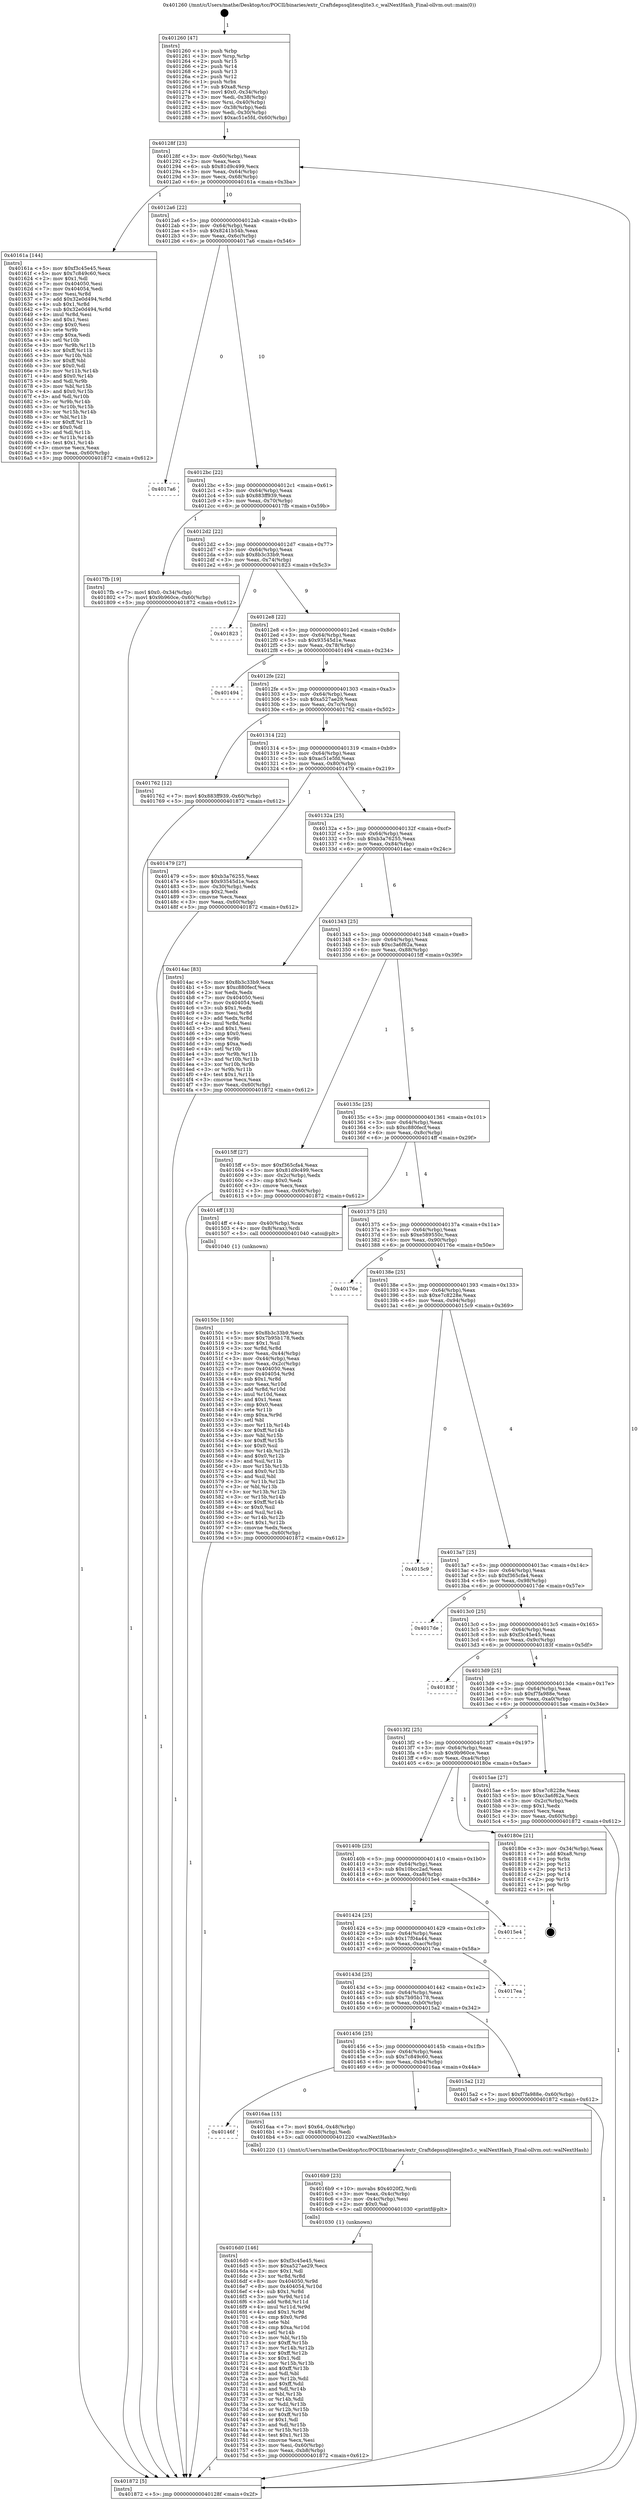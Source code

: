 digraph "0x401260" {
  label = "0x401260 (/mnt/c/Users/mathe/Desktop/tcc/POCII/binaries/extr_Craftdepssqlitesqlite3.c_walNextHash_Final-ollvm.out::main(0))"
  labelloc = "t"
  node[shape=record]

  Entry [label="",width=0.3,height=0.3,shape=circle,fillcolor=black,style=filled]
  "0x40128f" [label="{
     0x40128f [23]\l
     | [instrs]\l
     &nbsp;&nbsp;0x40128f \<+3\>: mov -0x60(%rbp),%eax\l
     &nbsp;&nbsp;0x401292 \<+2\>: mov %eax,%ecx\l
     &nbsp;&nbsp;0x401294 \<+6\>: sub $0x81d9c499,%ecx\l
     &nbsp;&nbsp;0x40129a \<+3\>: mov %eax,-0x64(%rbp)\l
     &nbsp;&nbsp;0x40129d \<+3\>: mov %ecx,-0x68(%rbp)\l
     &nbsp;&nbsp;0x4012a0 \<+6\>: je 000000000040161a \<main+0x3ba\>\l
  }"]
  "0x40161a" [label="{
     0x40161a [144]\l
     | [instrs]\l
     &nbsp;&nbsp;0x40161a \<+5\>: mov $0xf3c45e45,%eax\l
     &nbsp;&nbsp;0x40161f \<+5\>: mov $0x7c849c60,%ecx\l
     &nbsp;&nbsp;0x401624 \<+2\>: mov $0x1,%dl\l
     &nbsp;&nbsp;0x401626 \<+7\>: mov 0x404050,%esi\l
     &nbsp;&nbsp;0x40162d \<+7\>: mov 0x404054,%edi\l
     &nbsp;&nbsp;0x401634 \<+3\>: mov %esi,%r8d\l
     &nbsp;&nbsp;0x401637 \<+7\>: add $0x32e0d494,%r8d\l
     &nbsp;&nbsp;0x40163e \<+4\>: sub $0x1,%r8d\l
     &nbsp;&nbsp;0x401642 \<+7\>: sub $0x32e0d494,%r8d\l
     &nbsp;&nbsp;0x401649 \<+4\>: imul %r8d,%esi\l
     &nbsp;&nbsp;0x40164d \<+3\>: and $0x1,%esi\l
     &nbsp;&nbsp;0x401650 \<+3\>: cmp $0x0,%esi\l
     &nbsp;&nbsp;0x401653 \<+4\>: sete %r9b\l
     &nbsp;&nbsp;0x401657 \<+3\>: cmp $0xa,%edi\l
     &nbsp;&nbsp;0x40165a \<+4\>: setl %r10b\l
     &nbsp;&nbsp;0x40165e \<+3\>: mov %r9b,%r11b\l
     &nbsp;&nbsp;0x401661 \<+4\>: xor $0xff,%r11b\l
     &nbsp;&nbsp;0x401665 \<+3\>: mov %r10b,%bl\l
     &nbsp;&nbsp;0x401668 \<+3\>: xor $0xff,%bl\l
     &nbsp;&nbsp;0x40166b \<+3\>: xor $0x0,%dl\l
     &nbsp;&nbsp;0x40166e \<+3\>: mov %r11b,%r14b\l
     &nbsp;&nbsp;0x401671 \<+4\>: and $0x0,%r14b\l
     &nbsp;&nbsp;0x401675 \<+3\>: and %dl,%r9b\l
     &nbsp;&nbsp;0x401678 \<+3\>: mov %bl,%r15b\l
     &nbsp;&nbsp;0x40167b \<+4\>: and $0x0,%r15b\l
     &nbsp;&nbsp;0x40167f \<+3\>: and %dl,%r10b\l
     &nbsp;&nbsp;0x401682 \<+3\>: or %r9b,%r14b\l
     &nbsp;&nbsp;0x401685 \<+3\>: or %r10b,%r15b\l
     &nbsp;&nbsp;0x401688 \<+3\>: xor %r15b,%r14b\l
     &nbsp;&nbsp;0x40168b \<+3\>: or %bl,%r11b\l
     &nbsp;&nbsp;0x40168e \<+4\>: xor $0xff,%r11b\l
     &nbsp;&nbsp;0x401692 \<+3\>: or $0x0,%dl\l
     &nbsp;&nbsp;0x401695 \<+3\>: and %dl,%r11b\l
     &nbsp;&nbsp;0x401698 \<+3\>: or %r11b,%r14b\l
     &nbsp;&nbsp;0x40169b \<+4\>: test $0x1,%r14b\l
     &nbsp;&nbsp;0x40169f \<+3\>: cmovne %ecx,%eax\l
     &nbsp;&nbsp;0x4016a2 \<+3\>: mov %eax,-0x60(%rbp)\l
     &nbsp;&nbsp;0x4016a5 \<+5\>: jmp 0000000000401872 \<main+0x612\>\l
  }"]
  "0x4012a6" [label="{
     0x4012a6 [22]\l
     | [instrs]\l
     &nbsp;&nbsp;0x4012a6 \<+5\>: jmp 00000000004012ab \<main+0x4b\>\l
     &nbsp;&nbsp;0x4012ab \<+3\>: mov -0x64(%rbp),%eax\l
     &nbsp;&nbsp;0x4012ae \<+5\>: sub $0x8241b54b,%eax\l
     &nbsp;&nbsp;0x4012b3 \<+3\>: mov %eax,-0x6c(%rbp)\l
     &nbsp;&nbsp;0x4012b6 \<+6\>: je 00000000004017a6 \<main+0x546\>\l
  }"]
  Exit [label="",width=0.3,height=0.3,shape=circle,fillcolor=black,style=filled,peripheries=2]
  "0x4017a6" [label="{
     0x4017a6\l
  }", style=dashed]
  "0x4012bc" [label="{
     0x4012bc [22]\l
     | [instrs]\l
     &nbsp;&nbsp;0x4012bc \<+5\>: jmp 00000000004012c1 \<main+0x61\>\l
     &nbsp;&nbsp;0x4012c1 \<+3\>: mov -0x64(%rbp),%eax\l
     &nbsp;&nbsp;0x4012c4 \<+5\>: sub $0x883ff939,%eax\l
     &nbsp;&nbsp;0x4012c9 \<+3\>: mov %eax,-0x70(%rbp)\l
     &nbsp;&nbsp;0x4012cc \<+6\>: je 00000000004017fb \<main+0x59b\>\l
  }"]
  "0x4016d0" [label="{
     0x4016d0 [146]\l
     | [instrs]\l
     &nbsp;&nbsp;0x4016d0 \<+5\>: mov $0xf3c45e45,%esi\l
     &nbsp;&nbsp;0x4016d5 \<+5\>: mov $0xa527ae29,%ecx\l
     &nbsp;&nbsp;0x4016da \<+2\>: mov $0x1,%dl\l
     &nbsp;&nbsp;0x4016dc \<+3\>: xor %r8d,%r8d\l
     &nbsp;&nbsp;0x4016df \<+8\>: mov 0x404050,%r9d\l
     &nbsp;&nbsp;0x4016e7 \<+8\>: mov 0x404054,%r10d\l
     &nbsp;&nbsp;0x4016ef \<+4\>: sub $0x1,%r8d\l
     &nbsp;&nbsp;0x4016f3 \<+3\>: mov %r9d,%r11d\l
     &nbsp;&nbsp;0x4016f6 \<+3\>: add %r8d,%r11d\l
     &nbsp;&nbsp;0x4016f9 \<+4\>: imul %r11d,%r9d\l
     &nbsp;&nbsp;0x4016fd \<+4\>: and $0x1,%r9d\l
     &nbsp;&nbsp;0x401701 \<+4\>: cmp $0x0,%r9d\l
     &nbsp;&nbsp;0x401705 \<+3\>: sete %bl\l
     &nbsp;&nbsp;0x401708 \<+4\>: cmp $0xa,%r10d\l
     &nbsp;&nbsp;0x40170c \<+4\>: setl %r14b\l
     &nbsp;&nbsp;0x401710 \<+3\>: mov %bl,%r15b\l
     &nbsp;&nbsp;0x401713 \<+4\>: xor $0xff,%r15b\l
     &nbsp;&nbsp;0x401717 \<+3\>: mov %r14b,%r12b\l
     &nbsp;&nbsp;0x40171a \<+4\>: xor $0xff,%r12b\l
     &nbsp;&nbsp;0x40171e \<+3\>: xor $0x1,%dl\l
     &nbsp;&nbsp;0x401721 \<+3\>: mov %r15b,%r13b\l
     &nbsp;&nbsp;0x401724 \<+4\>: and $0xff,%r13b\l
     &nbsp;&nbsp;0x401728 \<+2\>: and %dl,%bl\l
     &nbsp;&nbsp;0x40172a \<+3\>: mov %r12b,%dil\l
     &nbsp;&nbsp;0x40172d \<+4\>: and $0xff,%dil\l
     &nbsp;&nbsp;0x401731 \<+3\>: and %dl,%r14b\l
     &nbsp;&nbsp;0x401734 \<+3\>: or %bl,%r13b\l
     &nbsp;&nbsp;0x401737 \<+3\>: or %r14b,%dil\l
     &nbsp;&nbsp;0x40173a \<+3\>: xor %dil,%r13b\l
     &nbsp;&nbsp;0x40173d \<+3\>: or %r12b,%r15b\l
     &nbsp;&nbsp;0x401740 \<+4\>: xor $0xff,%r15b\l
     &nbsp;&nbsp;0x401744 \<+3\>: or $0x1,%dl\l
     &nbsp;&nbsp;0x401747 \<+3\>: and %dl,%r15b\l
     &nbsp;&nbsp;0x40174a \<+3\>: or %r15b,%r13b\l
     &nbsp;&nbsp;0x40174d \<+4\>: test $0x1,%r13b\l
     &nbsp;&nbsp;0x401751 \<+3\>: cmovne %ecx,%esi\l
     &nbsp;&nbsp;0x401754 \<+3\>: mov %esi,-0x60(%rbp)\l
     &nbsp;&nbsp;0x401757 \<+6\>: mov %eax,-0xb8(%rbp)\l
     &nbsp;&nbsp;0x40175d \<+5\>: jmp 0000000000401872 \<main+0x612\>\l
  }"]
  "0x4017fb" [label="{
     0x4017fb [19]\l
     | [instrs]\l
     &nbsp;&nbsp;0x4017fb \<+7\>: movl $0x0,-0x34(%rbp)\l
     &nbsp;&nbsp;0x401802 \<+7\>: movl $0x9b960ce,-0x60(%rbp)\l
     &nbsp;&nbsp;0x401809 \<+5\>: jmp 0000000000401872 \<main+0x612\>\l
  }"]
  "0x4012d2" [label="{
     0x4012d2 [22]\l
     | [instrs]\l
     &nbsp;&nbsp;0x4012d2 \<+5\>: jmp 00000000004012d7 \<main+0x77\>\l
     &nbsp;&nbsp;0x4012d7 \<+3\>: mov -0x64(%rbp),%eax\l
     &nbsp;&nbsp;0x4012da \<+5\>: sub $0x8b3c33b9,%eax\l
     &nbsp;&nbsp;0x4012df \<+3\>: mov %eax,-0x74(%rbp)\l
     &nbsp;&nbsp;0x4012e2 \<+6\>: je 0000000000401823 \<main+0x5c3\>\l
  }"]
  "0x4016b9" [label="{
     0x4016b9 [23]\l
     | [instrs]\l
     &nbsp;&nbsp;0x4016b9 \<+10\>: movabs $0x4020f2,%rdi\l
     &nbsp;&nbsp;0x4016c3 \<+3\>: mov %eax,-0x4c(%rbp)\l
     &nbsp;&nbsp;0x4016c6 \<+3\>: mov -0x4c(%rbp),%esi\l
     &nbsp;&nbsp;0x4016c9 \<+2\>: mov $0x0,%al\l
     &nbsp;&nbsp;0x4016cb \<+5\>: call 0000000000401030 \<printf@plt\>\l
     | [calls]\l
     &nbsp;&nbsp;0x401030 \{1\} (unknown)\l
  }"]
  "0x401823" [label="{
     0x401823\l
  }", style=dashed]
  "0x4012e8" [label="{
     0x4012e8 [22]\l
     | [instrs]\l
     &nbsp;&nbsp;0x4012e8 \<+5\>: jmp 00000000004012ed \<main+0x8d\>\l
     &nbsp;&nbsp;0x4012ed \<+3\>: mov -0x64(%rbp),%eax\l
     &nbsp;&nbsp;0x4012f0 \<+5\>: sub $0x93545d1e,%eax\l
     &nbsp;&nbsp;0x4012f5 \<+3\>: mov %eax,-0x78(%rbp)\l
     &nbsp;&nbsp;0x4012f8 \<+6\>: je 0000000000401494 \<main+0x234\>\l
  }"]
  "0x40146f" [label="{
     0x40146f\l
  }", style=dashed]
  "0x401494" [label="{
     0x401494\l
  }", style=dashed]
  "0x4012fe" [label="{
     0x4012fe [22]\l
     | [instrs]\l
     &nbsp;&nbsp;0x4012fe \<+5\>: jmp 0000000000401303 \<main+0xa3\>\l
     &nbsp;&nbsp;0x401303 \<+3\>: mov -0x64(%rbp),%eax\l
     &nbsp;&nbsp;0x401306 \<+5\>: sub $0xa527ae29,%eax\l
     &nbsp;&nbsp;0x40130b \<+3\>: mov %eax,-0x7c(%rbp)\l
     &nbsp;&nbsp;0x40130e \<+6\>: je 0000000000401762 \<main+0x502\>\l
  }"]
  "0x4016aa" [label="{
     0x4016aa [15]\l
     | [instrs]\l
     &nbsp;&nbsp;0x4016aa \<+7\>: movl $0x64,-0x48(%rbp)\l
     &nbsp;&nbsp;0x4016b1 \<+3\>: mov -0x48(%rbp),%edi\l
     &nbsp;&nbsp;0x4016b4 \<+5\>: call 0000000000401220 \<walNextHash\>\l
     | [calls]\l
     &nbsp;&nbsp;0x401220 \{1\} (/mnt/c/Users/mathe/Desktop/tcc/POCII/binaries/extr_Craftdepssqlitesqlite3.c_walNextHash_Final-ollvm.out::walNextHash)\l
  }"]
  "0x401762" [label="{
     0x401762 [12]\l
     | [instrs]\l
     &nbsp;&nbsp;0x401762 \<+7\>: movl $0x883ff939,-0x60(%rbp)\l
     &nbsp;&nbsp;0x401769 \<+5\>: jmp 0000000000401872 \<main+0x612\>\l
  }"]
  "0x401314" [label="{
     0x401314 [22]\l
     | [instrs]\l
     &nbsp;&nbsp;0x401314 \<+5\>: jmp 0000000000401319 \<main+0xb9\>\l
     &nbsp;&nbsp;0x401319 \<+3\>: mov -0x64(%rbp),%eax\l
     &nbsp;&nbsp;0x40131c \<+5\>: sub $0xac51e5fd,%eax\l
     &nbsp;&nbsp;0x401321 \<+3\>: mov %eax,-0x80(%rbp)\l
     &nbsp;&nbsp;0x401324 \<+6\>: je 0000000000401479 \<main+0x219\>\l
  }"]
  "0x401456" [label="{
     0x401456 [25]\l
     | [instrs]\l
     &nbsp;&nbsp;0x401456 \<+5\>: jmp 000000000040145b \<main+0x1fb\>\l
     &nbsp;&nbsp;0x40145b \<+3\>: mov -0x64(%rbp),%eax\l
     &nbsp;&nbsp;0x40145e \<+5\>: sub $0x7c849c60,%eax\l
     &nbsp;&nbsp;0x401463 \<+6\>: mov %eax,-0xb4(%rbp)\l
     &nbsp;&nbsp;0x401469 \<+6\>: je 00000000004016aa \<main+0x44a\>\l
  }"]
  "0x401479" [label="{
     0x401479 [27]\l
     | [instrs]\l
     &nbsp;&nbsp;0x401479 \<+5\>: mov $0xb3a76255,%eax\l
     &nbsp;&nbsp;0x40147e \<+5\>: mov $0x93545d1e,%ecx\l
     &nbsp;&nbsp;0x401483 \<+3\>: mov -0x30(%rbp),%edx\l
     &nbsp;&nbsp;0x401486 \<+3\>: cmp $0x2,%edx\l
     &nbsp;&nbsp;0x401489 \<+3\>: cmovne %ecx,%eax\l
     &nbsp;&nbsp;0x40148c \<+3\>: mov %eax,-0x60(%rbp)\l
     &nbsp;&nbsp;0x40148f \<+5\>: jmp 0000000000401872 \<main+0x612\>\l
  }"]
  "0x40132a" [label="{
     0x40132a [25]\l
     | [instrs]\l
     &nbsp;&nbsp;0x40132a \<+5\>: jmp 000000000040132f \<main+0xcf\>\l
     &nbsp;&nbsp;0x40132f \<+3\>: mov -0x64(%rbp),%eax\l
     &nbsp;&nbsp;0x401332 \<+5\>: sub $0xb3a76255,%eax\l
     &nbsp;&nbsp;0x401337 \<+6\>: mov %eax,-0x84(%rbp)\l
     &nbsp;&nbsp;0x40133d \<+6\>: je 00000000004014ac \<main+0x24c\>\l
  }"]
  "0x401872" [label="{
     0x401872 [5]\l
     | [instrs]\l
     &nbsp;&nbsp;0x401872 \<+5\>: jmp 000000000040128f \<main+0x2f\>\l
  }"]
  "0x401260" [label="{
     0x401260 [47]\l
     | [instrs]\l
     &nbsp;&nbsp;0x401260 \<+1\>: push %rbp\l
     &nbsp;&nbsp;0x401261 \<+3\>: mov %rsp,%rbp\l
     &nbsp;&nbsp;0x401264 \<+2\>: push %r15\l
     &nbsp;&nbsp;0x401266 \<+2\>: push %r14\l
     &nbsp;&nbsp;0x401268 \<+2\>: push %r13\l
     &nbsp;&nbsp;0x40126a \<+2\>: push %r12\l
     &nbsp;&nbsp;0x40126c \<+1\>: push %rbx\l
     &nbsp;&nbsp;0x40126d \<+7\>: sub $0xa8,%rsp\l
     &nbsp;&nbsp;0x401274 \<+7\>: movl $0x0,-0x34(%rbp)\l
     &nbsp;&nbsp;0x40127b \<+3\>: mov %edi,-0x38(%rbp)\l
     &nbsp;&nbsp;0x40127e \<+4\>: mov %rsi,-0x40(%rbp)\l
     &nbsp;&nbsp;0x401282 \<+3\>: mov -0x38(%rbp),%edi\l
     &nbsp;&nbsp;0x401285 \<+3\>: mov %edi,-0x30(%rbp)\l
     &nbsp;&nbsp;0x401288 \<+7\>: movl $0xac51e5fd,-0x60(%rbp)\l
  }"]
  "0x4015a2" [label="{
     0x4015a2 [12]\l
     | [instrs]\l
     &nbsp;&nbsp;0x4015a2 \<+7\>: movl $0xf7fa988e,-0x60(%rbp)\l
     &nbsp;&nbsp;0x4015a9 \<+5\>: jmp 0000000000401872 \<main+0x612\>\l
  }"]
  "0x4014ac" [label="{
     0x4014ac [83]\l
     | [instrs]\l
     &nbsp;&nbsp;0x4014ac \<+5\>: mov $0x8b3c33b9,%eax\l
     &nbsp;&nbsp;0x4014b1 \<+5\>: mov $0xc880fecf,%ecx\l
     &nbsp;&nbsp;0x4014b6 \<+2\>: xor %edx,%edx\l
     &nbsp;&nbsp;0x4014b8 \<+7\>: mov 0x404050,%esi\l
     &nbsp;&nbsp;0x4014bf \<+7\>: mov 0x404054,%edi\l
     &nbsp;&nbsp;0x4014c6 \<+3\>: sub $0x1,%edx\l
     &nbsp;&nbsp;0x4014c9 \<+3\>: mov %esi,%r8d\l
     &nbsp;&nbsp;0x4014cc \<+3\>: add %edx,%r8d\l
     &nbsp;&nbsp;0x4014cf \<+4\>: imul %r8d,%esi\l
     &nbsp;&nbsp;0x4014d3 \<+3\>: and $0x1,%esi\l
     &nbsp;&nbsp;0x4014d6 \<+3\>: cmp $0x0,%esi\l
     &nbsp;&nbsp;0x4014d9 \<+4\>: sete %r9b\l
     &nbsp;&nbsp;0x4014dd \<+3\>: cmp $0xa,%edi\l
     &nbsp;&nbsp;0x4014e0 \<+4\>: setl %r10b\l
     &nbsp;&nbsp;0x4014e4 \<+3\>: mov %r9b,%r11b\l
     &nbsp;&nbsp;0x4014e7 \<+3\>: and %r10b,%r11b\l
     &nbsp;&nbsp;0x4014ea \<+3\>: xor %r10b,%r9b\l
     &nbsp;&nbsp;0x4014ed \<+3\>: or %r9b,%r11b\l
     &nbsp;&nbsp;0x4014f0 \<+4\>: test $0x1,%r11b\l
     &nbsp;&nbsp;0x4014f4 \<+3\>: cmovne %ecx,%eax\l
     &nbsp;&nbsp;0x4014f7 \<+3\>: mov %eax,-0x60(%rbp)\l
     &nbsp;&nbsp;0x4014fa \<+5\>: jmp 0000000000401872 \<main+0x612\>\l
  }"]
  "0x401343" [label="{
     0x401343 [25]\l
     | [instrs]\l
     &nbsp;&nbsp;0x401343 \<+5\>: jmp 0000000000401348 \<main+0xe8\>\l
     &nbsp;&nbsp;0x401348 \<+3\>: mov -0x64(%rbp),%eax\l
     &nbsp;&nbsp;0x40134b \<+5\>: sub $0xc3a6f62a,%eax\l
     &nbsp;&nbsp;0x401350 \<+6\>: mov %eax,-0x88(%rbp)\l
     &nbsp;&nbsp;0x401356 \<+6\>: je 00000000004015ff \<main+0x39f\>\l
  }"]
  "0x40143d" [label="{
     0x40143d [25]\l
     | [instrs]\l
     &nbsp;&nbsp;0x40143d \<+5\>: jmp 0000000000401442 \<main+0x1e2\>\l
     &nbsp;&nbsp;0x401442 \<+3\>: mov -0x64(%rbp),%eax\l
     &nbsp;&nbsp;0x401445 \<+5\>: sub $0x7b95b178,%eax\l
     &nbsp;&nbsp;0x40144a \<+6\>: mov %eax,-0xb0(%rbp)\l
     &nbsp;&nbsp;0x401450 \<+6\>: je 00000000004015a2 \<main+0x342\>\l
  }"]
  "0x4015ff" [label="{
     0x4015ff [27]\l
     | [instrs]\l
     &nbsp;&nbsp;0x4015ff \<+5\>: mov $0xf365cfa4,%eax\l
     &nbsp;&nbsp;0x401604 \<+5\>: mov $0x81d9c499,%ecx\l
     &nbsp;&nbsp;0x401609 \<+3\>: mov -0x2c(%rbp),%edx\l
     &nbsp;&nbsp;0x40160c \<+3\>: cmp $0x0,%edx\l
     &nbsp;&nbsp;0x40160f \<+3\>: cmove %ecx,%eax\l
     &nbsp;&nbsp;0x401612 \<+3\>: mov %eax,-0x60(%rbp)\l
     &nbsp;&nbsp;0x401615 \<+5\>: jmp 0000000000401872 \<main+0x612\>\l
  }"]
  "0x40135c" [label="{
     0x40135c [25]\l
     | [instrs]\l
     &nbsp;&nbsp;0x40135c \<+5\>: jmp 0000000000401361 \<main+0x101\>\l
     &nbsp;&nbsp;0x401361 \<+3\>: mov -0x64(%rbp),%eax\l
     &nbsp;&nbsp;0x401364 \<+5\>: sub $0xc880fecf,%eax\l
     &nbsp;&nbsp;0x401369 \<+6\>: mov %eax,-0x8c(%rbp)\l
     &nbsp;&nbsp;0x40136f \<+6\>: je 00000000004014ff \<main+0x29f\>\l
  }"]
  "0x4017ea" [label="{
     0x4017ea\l
  }", style=dashed]
  "0x4014ff" [label="{
     0x4014ff [13]\l
     | [instrs]\l
     &nbsp;&nbsp;0x4014ff \<+4\>: mov -0x40(%rbp),%rax\l
     &nbsp;&nbsp;0x401503 \<+4\>: mov 0x8(%rax),%rdi\l
     &nbsp;&nbsp;0x401507 \<+5\>: call 0000000000401040 \<atoi@plt\>\l
     | [calls]\l
     &nbsp;&nbsp;0x401040 \{1\} (unknown)\l
  }"]
  "0x401375" [label="{
     0x401375 [25]\l
     | [instrs]\l
     &nbsp;&nbsp;0x401375 \<+5\>: jmp 000000000040137a \<main+0x11a\>\l
     &nbsp;&nbsp;0x40137a \<+3\>: mov -0x64(%rbp),%eax\l
     &nbsp;&nbsp;0x40137d \<+5\>: sub $0xe589550c,%eax\l
     &nbsp;&nbsp;0x401382 \<+6\>: mov %eax,-0x90(%rbp)\l
     &nbsp;&nbsp;0x401388 \<+6\>: je 000000000040176e \<main+0x50e\>\l
  }"]
  "0x40150c" [label="{
     0x40150c [150]\l
     | [instrs]\l
     &nbsp;&nbsp;0x40150c \<+5\>: mov $0x8b3c33b9,%ecx\l
     &nbsp;&nbsp;0x401511 \<+5\>: mov $0x7b95b178,%edx\l
     &nbsp;&nbsp;0x401516 \<+3\>: mov $0x1,%sil\l
     &nbsp;&nbsp;0x401519 \<+3\>: xor %r8d,%r8d\l
     &nbsp;&nbsp;0x40151c \<+3\>: mov %eax,-0x44(%rbp)\l
     &nbsp;&nbsp;0x40151f \<+3\>: mov -0x44(%rbp),%eax\l
     &nbsp;&nbsp;0x401522 \<+3\>: mov %eax,-0x2c(%rbp)\l
     &nbsp;&nbsp;0x401525 \<+7\>: mov 0x404050,%eax\l
     &nbsp;&nbsp;0x40152c \<+8\>: mov 0x404054,%r9d\l
     &nbsp;&nbsp;0x401534 \<+4\>: sub $0x1,%r8d\l
     &nbsp;&nbsp;0x401538 \<+3\>: mov %eax,%r10d\l
     &nbsp;&nbsp;0x40153b \<+3\>: add %r8d,%r10d\l
     &nbsp;&nbsp;0x40153e \<+4\>: imul %r10d,%eax\l
     &nbsp;&nbsp;0x401542 \<+3\>: and $0x1,%eax\l
     &nbsp;&nbsp;0x401545 \<+3\>: cmp $0x0,%eax\l
     &nbsp;&nbsp;0x401548 \<+4\>: sete %r11b\l
     &nbsp;&nbsp;0x40154c \<+4\>: cmp $0xa,%r9d\l
     &nbsp;&nbsp;0x401550 \<+3\>: setl %bl\l
     &nbsp;&nbsp;0x401553 \<+3\>: mov %r11b,%r14b\l
     &nbsp;&nbsp;0x401556 \<+4\>: xor $0xff,%r14b\l
     &nbsp;&nbsp;0x40155a \<+3\>: mov %bl,%r15b\l
     &nbsp;&nbsp;0x40155d \<+4\>: xor $0xff,%r15b\l
     &nbsp;&nbsp;0x401561 \<+4\>: xor $0x0,%sil\l
     &nbsp;&nbsp;0x401565 \<+3\>: mov %r14b,%r12b\l
     &nbsp;&nbsp;0x401568 \<+4\>: and $0x0,%r12b\l
     &nbsp;&nbsp;0x40156c \<+3\>: and %sil,%r11b\l
     &nbsp;&nbsp;0x40156f \<+3\>: mov %r15b,%r13b\l
     &nbsp;&nbsp;0x401572 \<+4\>: and $0x0,%r13b\l
     &nbsp;&nbsp;0x401576 \<+3\>: and %sil,%bl\l
     &nbsp;&nbsp;0x401579 \<+3\>: or %r11b,%r12b\l
     &nbsp;&nbsp;0x40157c \<+3\>: or %bl,%r13b\l
     &nbsp;&nbsp;0x40157f \<+3\>: xor %r13b,%r12b\l
     &nbsp;&nbsp;0x401582 \<+3\>: or %r15b,%r14b\l
     &nbsp;&nbsp;0x401585 \<+4\>: xor $0xff,%r14b\l
     &nbsp;&nbsp;0x401589 \<+4\>: or $0x0,%sil\l
     &nbsp;&nbsp;0x40158d \<+3\>: and %sil,%r14b\l
     &nbsp;&nbsp;0x401590 \<+3\>: or %r14b,%r12b\l
     &nbsp;&nbsp;0x401593 \<+4\>: test $0x1,%r12b\l
     &nbsp;&nbsp;0x401597 \<+3\>: cmovne %edx,%ecx\l
     &nbsp;&nbsp;0x40159a \<+3\>: mov %ecx,-0x60(%rbp)\l
     &nbsp;&nbsp;0x40159d \<+5\>: jmp 0000000000401872 \<main+0x612\>\l
  }"]
  "0x401424" [label="{
     0x401424 [25]\l
     | [instrs]\l
     &nbsp;&nbsp;0x401424 \<+5\>: jmp 0000000000401429 \<main+0x1c9\>\l
     &nbsp;&nbsp;0x401429 \<+3\>: mov -0x64(%rbp),%eax\l
     &nbsp;&nbsp;0x40142c \<+5\>: sub $0x17f04a44,%eax\l
     &nbsp;&nbsp;0x401431 \<+6\>: mov %eax,-0xac(%rbp)\l
     &nbsp;&nbsp;0x401437 \<+6\>: je 00000000004017ea \<main+0x58a\>\l
  }"]
  "0x40176e" [label="{
     0x40176e\l
  }", style=dashed]
  "0x40138e" [label="{
     0x40138e [25]\l
     | [instrs]\l
     &nbsp;&nbsp;0x40138e \<+5\>: jmp 0000000000401393 \<main+0x133\>\l
     &nbsp;&nbsp;0x401393 \<+3\>: mov -0x64(%rbp),%eax\l
     &nbsp;&nbsp;0x401396 \<+5\>: sub $0xe7c8228e,%eax\l
     &nbsp;&nbsp;0x40139b \<+6\>: mov %eax,-0x94(%rbp)\l
     &nbsp;&nbsp;0x4013a1 \<+6\>: je 00000000004015c9 \<main+0x369\>\l
  }"]
  "0x4015e4" [label="{
     0x4015e4\l
  }", style=dashed]
  "0x4015c9" [label="{
     0x4015c9\l
  }", style=dashed]
  "0x4013a7" [label="{
     0x4013a7 [25]\l
     | [instrs]\l
     &nbsp;&nbsp;0x4013a7 \<+5\>: jmp 00000000004013ac \<main+0x14c\>\l
     &nbsp;&nbsp;0x4013ac \<+3\>: mov -0x64(%rbp),%eax\l
     &nbsp;&nbsp;0x4013af \<+5\>: sub $0xf365cfa4,%eax\l
     &nbsp;&nbsp;0x4013b4 \<+6\>: mov %eax,-0x98(%rbp)\l
     &nbsp;&nbsp;0x4013ba \<+6\>: je 00000000004017de \<main+0x57e\>\l
  }"]
  "0x40140b" [label="{
     0x40140b [25]\l
     | [instrs]\l
     &nbsp;&nbsp;0x40140b \<+5\>: jmp 0000000000401410 \<main+0x1b0\>\l
     &nbsp;&nbsp;0x401410 \<+3\>: mov -0x64(%rbp),%eax\l
     &nbsp;&nbsp;0x401413 \<+5\>: sub $0x10bcc2ad,%eax\l
     &nbsp;&nbsp;0x401418 \<+6\>: mov %eax,-0xa8(%rbp)\l
     &nbsp;&nbsp;0x40141e \<+6\>: je 00000000004015e4 \<main+0x384\>\l
  }"]
  "0x4017de" [label="{
     0x4017de\l
  }", style=dashed]
  "0x4013c0" [label="{
     0x4013c0 [25]\l
     | [instrs]\l
     &nbsp;&nbsp;0x4013c0 \<+5\>: jmp 00000000004013c5 \<main+0x165\>\l
     &nbsp;&nbsp;0x4013c5 \<+3\>: mov -0x64(%rbp),%eax\l
     &nbsp;&nbsp;0x4013c8 \<+5\>: sub $0xf3c45e45,%eax\l
     &nbsp;&nbsp;0x4013cd \<+6\>: mov %eax,-0x9c(%rbp)\l
     &nbsp;&nbsp;0x4013d3 \<+6\>: je 000000000040183f \<main+0x5df\>\l
  }"]
  "0x40180e" [label="{
     0x40180e [21]\l
     | [instrs]\l
     &nbsp;&nbsp;0x40180e \<+3\>: mov -0x34(%rbp),%eax\l
     &nbsp;&nbsp;0x401811 \<+7\>: add $0xa8,%rsp\l
     &nbsp;&nbsp;0x401818 \<+1\>: pop %rbx\l
     &nbsp;&nbsp;0x401819 \<+2\>: pop %r12\l
     &nbsp;&nbsp;0x40181b \<+2\>: pop %r13\l
     &nbsp;&nbsp;0x40181d \<+2\>: pop %r14\l
     &nbsp;&nbsp;0x40181f \<+2\>: pop %r15\l
     &nbsp;&nbsp;0x401821 \<+1\>: pop %rbp\l
     &nbsp;&nbsp;0x401822 \<+1\>: ret\l
  }"]
  "0x40183f" [label="{
     0x40183f\l
  }", style=dashed]
  "0x4013d9" [label="{
     0x4013d9 [25]\l
     | [instrs]\l
     &nbsp;&nbsp;0x4013d9 \<+5\>: jmp 00000000004013de \<main+0x17e\>\l
     &nbsp;&nbsp;0x4013de \<+3\>: mov -0x64(%rbp),%eax\l
     &nbsp;&nbsp;0x4013e1 \<+5\>: sub $0xf7fa988e,%eax\l
     &nbsp;&nbsp;0x4013e6 \<+6\>: mov %eax,-0xa0(%rbp)\l
     &nbsp;&nbsp;0x4013ec \<+6\>: je 00000000004015ae \<main+0x34e\>\l
  }"]
  "0x4013f2" [label="{
     0x4013f2 [25]\l
     | [instrs]\l
     &nbsp;&nbsp;0x4013f2 \<+5\>: jmp 00000000004013f7 \<main+0x197\>\l
     &nbsp;&nbsp;0x4013f7 \<+3\>: mov -0x64(%rbp),%eax\l
     &nbsp;&nbsp;0x4013fa \<+5\>: sub $0x9b960ce,%eax\l
     &nbsp;&nbsp;0x4013ff \<+6\>: mov %eax,-0xa4(%rbp)\l
     &nbsp;&nbsp;0x401405 \<+6\>: je 000000000040180e \<main+0x5ae\>\l
  }"]
  "0x4015ae" [label="{
     0x4015ae [27]\l
     | [instrs]\l
     &nbsp;&nbsp;0x4015ae \<+5\>: mov $0xe7c8228e,%eax\l
     &nbsp;&nbsp;0x4015b3 \<+5\>: mov $0xc3a6f62a,%ecx\l
     &nbsp;&nbsp;0x4015b8 \<+3\>: mov -0x2c(%rbp),%edx\l
     &nbsp;&nbsp;0x4015bb \<+3\>: cmp $0x1,%edx\l
     &nbsp;&nbsp;0x4015be \<+3\>: cmovl %ecx,%eax\l
     &nbsp;&nbsp;0x4015c1 \<+3\>: mov %eax,-0x60(%rbp)\l
     &nbsp;&nbsp;0x4015c4 \<+5\>: jmp 0000000000401872 \<main+0x612\>\l
  }"]
  Entry -> "0x401260" [label=" 1"]
  "0x40128f" -> "0x40161a" [label=" 1"]
  "0x40128f" -> "0x4012a6" [label=" 10"]
  "0x40180e" -> Exit [label=" 1"]
  "0x4012a6" -> "0x4017a6" [label=" 0"]
  "0x4012a6" -> "0x4012bc" [label=" 10"]
  "0x4017fb" -> "0x401872" [label=" 1"]
  "0x4012bc" -> "0x4017fb" [label=" 1"]
  "0x4012bc" -> "0x4012d2" [label=" 9"]
  "0x401762" -> "0x401872" [label=" 1"]
  "0x4012d2" -> "0x401823" [label=" 0"]
  "0x4012d2" -> "0x4012e8" [label=" 9"]
  "0x4016d0" -> "0x401872" [label=" 1"]
  "0x4012e8" -> "0x401494" [label=" 0"]
  "0x4012e8" -> "0x4012fe" [label=" 9"]
  "0x4016b9" -> "0x4016d0" [label=" 1"]
  "0x4012fe" -> "0x401762" [label=" 1"]
  "0x4012fe" -> "0x401314" [label=" 8"]
  "0x4016aa" -> "0x4016b9" [label=" 1"]
  "0x401314" -> "0x401479" [label=" 1"]
  "0x401314" -> "0x40132a" [label=" 7"]
  "0x401479" -> "0x401872" [label=" 1"]
  "0x401260" -> "0x40128f" [label=" 1"]
  "0x401872" -> "0x40128f" [label=" 10"]
  "0x401456" -> "0x4016aa" [label=" 1"]
  "0x40132a" -> "0x4014ac" [label=" 1"]
  "0x40132a" -> "0x401343" [label=" 6"]
  "0x4014ac" -> "0x401872" [label=" 1"]
  "0x401456" -> "0x40146f" [label=" 0"]
  "0x401343" -> "0x4015ff" [label=" 1"]
  "0x401343" -> "0x40135c" [label=" 5"]
  "0x4015ff" -> "0x401872" [label=" 1"]
  "0x40135c" -> "0x4014ff" [label=" 1"]
  "0x40135c" -> "0x401375" [label=" 4"]
  "0x4014ff" -> "0x40150c" [label=" 1"]
  "0x40150c" -> "0x401872" [label=" 1"]
  "0x4015ae" -> "0x401872" [label=" 1"]
  "0x401375" -> "0x40176e" [label=" 0"]
  "0x401375" -> "0x40138e" [label=" 4"]
  "0x40143d" -> "0x401456" [label=" 1"]
  "0x40138e" -> "0x4015c9" [label=" 0"]
  "0x40138e" -> "0x4013a7" [label=" 4"]
  "0x40143d" -> "0x4015a2" [label=" 1"]
  "0x4013a7" -> "0x4017de" [label=" 0"]
  "0x4013a7" -> "0x4013c0" [label=" 4"]
  "0x401424" -> "0x40143d" [label=" 2"]
  "0x4013c0" -> "0x40183f" [label=" 0"]
  "0x4013c0" -> "0x4013d9" [label=" 4"]
  "0x401424" -> "0x4017ea" [label=" 0"]
  "0x4013d9" -> "0x4015ae" [label=" 1"]
  "0x4013d9" -> "0x4013f2" [label=" 3"]
  "0x4015a2" -> "0x401872" [label=" 1"]
  "0x4013f2" -> "0x40180e" [label=" 1"]
  "0x4013f2" -> "0x40140b" [label=" 2"]
  "0x40161a" -> "0x401872" [label=" 1"]
  "0x40140b" -> "0x4015e4" [label=" 0"]
  "0x40140b" -> "0x401424" [label=" 2"]
}
